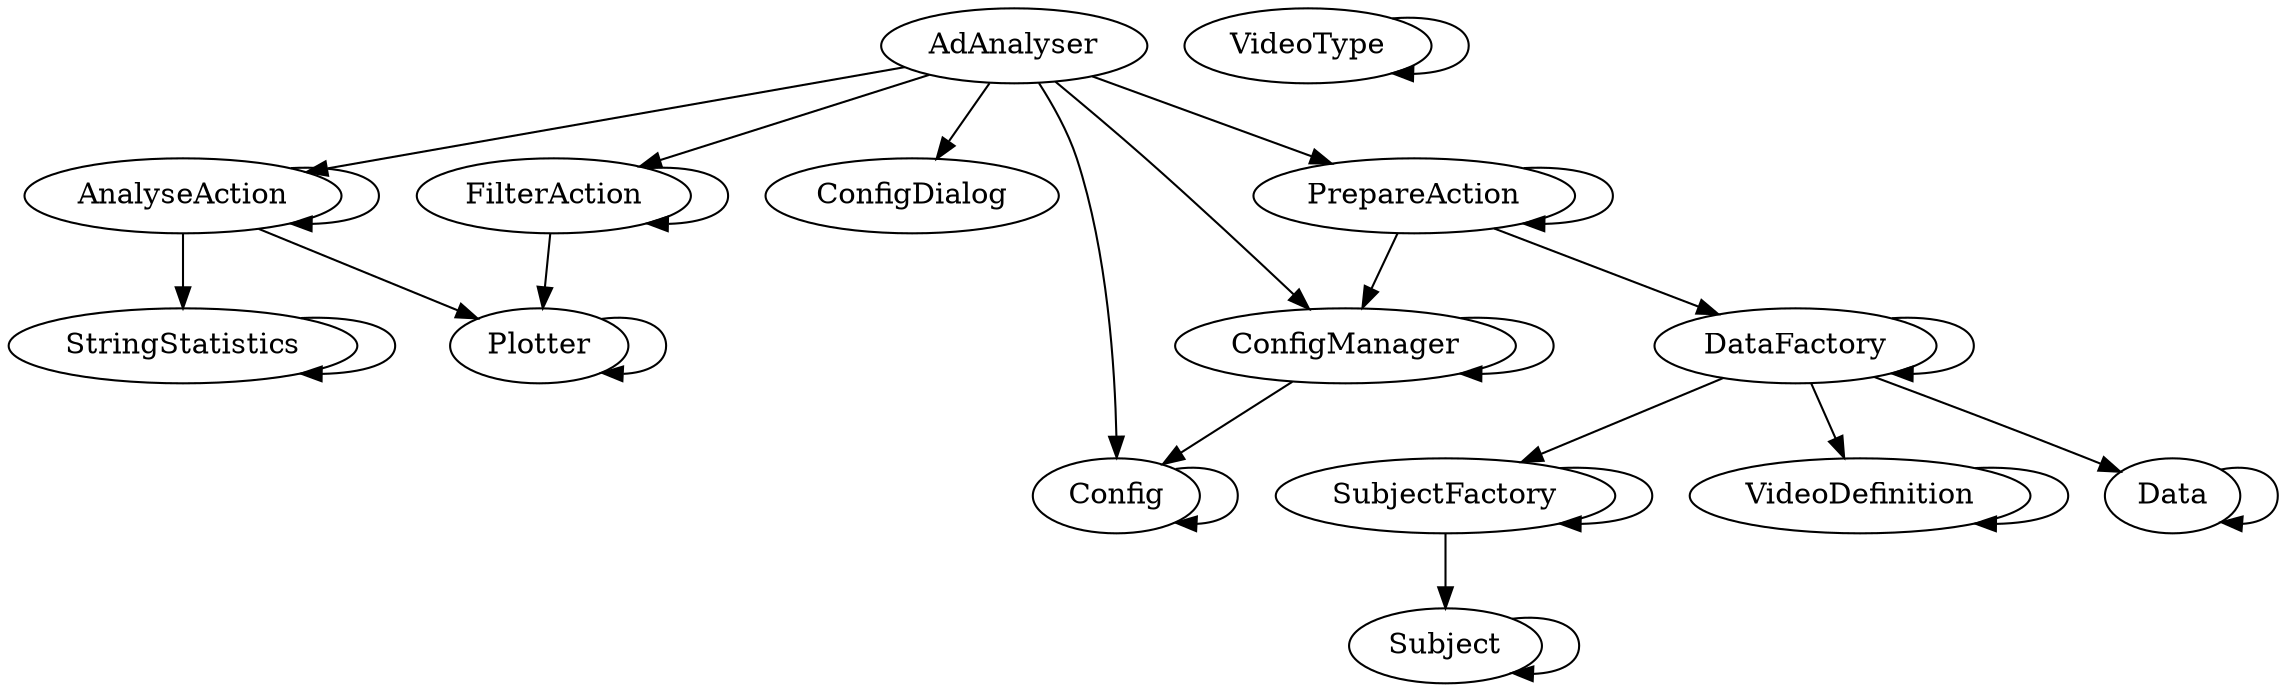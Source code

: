 /* Created by mdot for Matlab */
digraph m2html {
  AdAnalyser -> AnalyseAction;
  AdAnalyser -> Config;
  AdAnalyser -> ConfigDialog;
  AdAnalyser -> ConfigManager;
  AdAnalyser -> FilterAction;
  AdAnalyser -> PrepareAction;
  AnalyseAction -> AnalyseAction;
  AnalyseAction -> Plotter;
  AnalyseAction -> StringStatistics;
  Config -> Config;
  ConfigManager -> Config;
  ConfigManager -> ConfigManager;
  Data -> Data;
  DataFactory -> Data;
  DataFactory -> DataFactory;
  DataFactory -> SubjectFactory;
  DataFactory -> VideoDefinition;
  FilterAction -> FilterAction;
  FilterAction -> Plotter;
  Plotter -> Plotter;
  PrepareAction -> ConfigManager;
  PrepareAction -> DataFactory;
  PrepareAction -> PrepareAction;
  StringStatistics -> StringStatistics;
  Subject -> Subject;
  SubjectFactory -> Subject;
  SubjectFactory -> SubjectFactory;
  VideoDefinition -> VideoDefinition;
  VideoType -> VideoType;

  AdAnalyser [URL="AdAnalyser.html"];
  AnalyseAction [URL="AnalyseAction.html"];
  Config [URL="Config.html"];
  ConfigDialog [URL="ConfigDialog.html"];
  ConfigManager [URL="ConfigManager.html"];
  Data [URL="Data.html"];
  DataFactory [URL="DataFactory.html"];
  FilterAction [URL="FilterAction.html"];
  Plotter [URL="Plotter.html"];
  PrepareAction [URL="PrepareAction.html"];
  StringStatistics [URL="StringStatistics.html"];
  Subject [URL="Subject.html"];
  SubjectFactory [URL="SubjectFactory.html"];
  VideoDefinition [URL="VideoDefinition.html"];
  VideoType [URL="VideoType.html"];
}